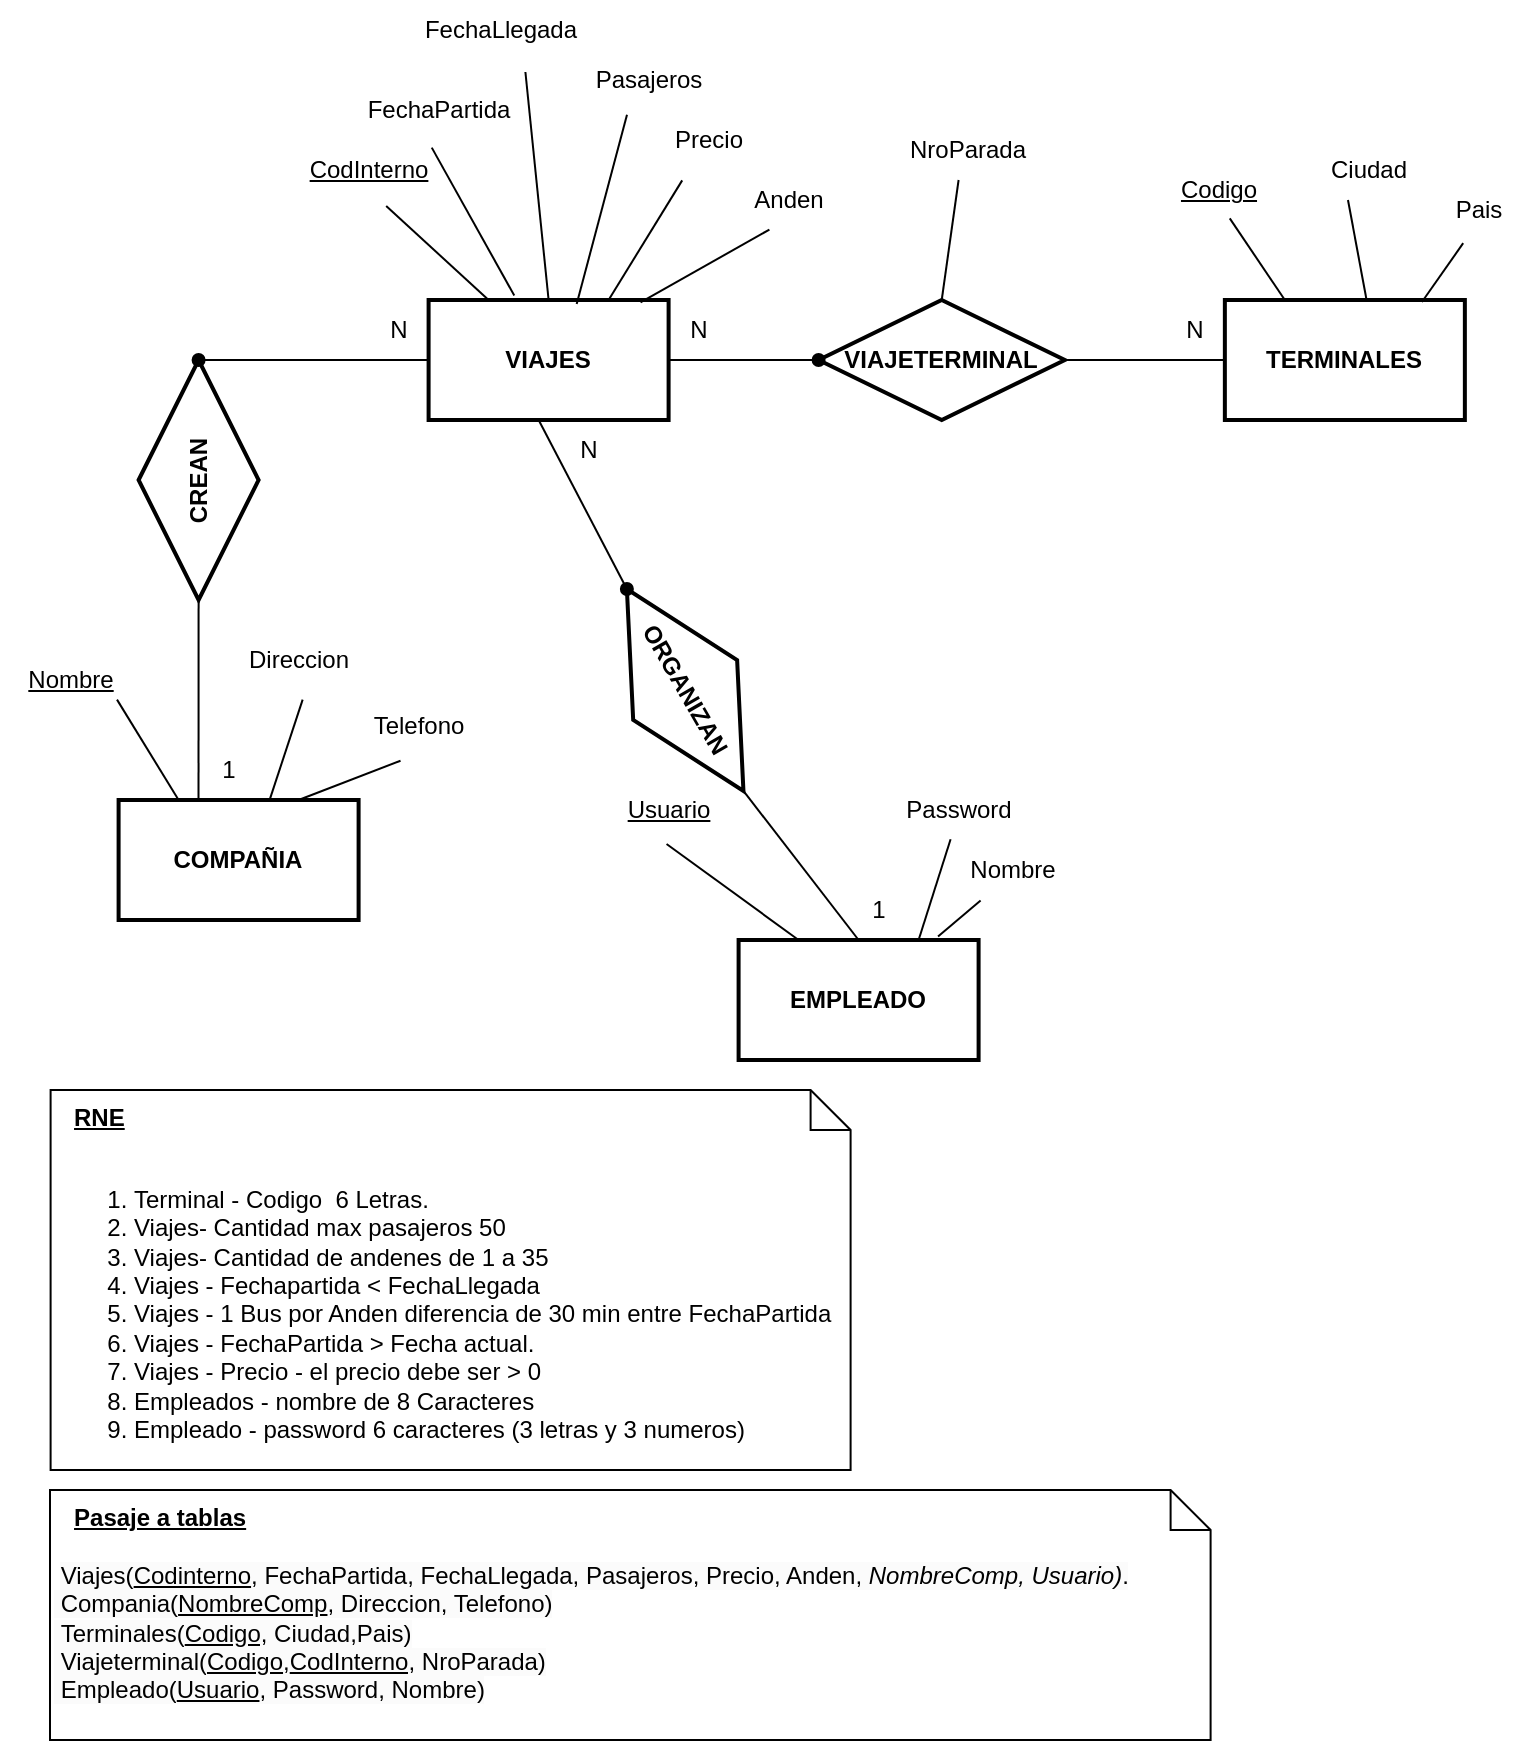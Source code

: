 <mxfile version="20.3.0" type="device"><diagram id="Hgpw1kAGe3o8srYHGhjJ" name="Página-1"><mxGraphModel dx="4600" dy="1823" grid="1" gridSize="10" guides="1" tooltips="1" connect="1" arrows="1" fold="1" page="1" pageScale="1" pageWidth="827" pageHeight="1169" math="0" shadow="0"><root><mxCell id="0"/><mxCell id="1" parent="0"/><mxCell id="GPDdU2bbfM0CnG8eZ2kh-1" value="VIAJES" style="whiteSpace=wrap;html=1;strokeWidth=2;fontStyle=1" parent="1" vertex="1"><mxGeometry x="-3089.7" y="-820" width="120" height="60" as="geometry"/></mxCell><mxCell id="GPDdU2bbfM0CnG8eZ2kh-2" value="&lt;u&gt;CodInterno&lt;/u&gt;" style="text;html=1;align=center;verticalAlign=middle;resizable=0;points=[];autosize=1;strokeColor=none;fillColor=none;" parent="1" vertex="1"><mxGeometry x="-3159.7" y="-900" width="80" height="30" as="geometry"/></mxCell><mxCell id="GPDdU2bbfM0CnG8eZ2kh-3" value="FechaPartida" style="text;html=1;align=center;verticalAlign=middle;resizable=0;points=[];autosize=1;strokeColor=none;fillColor=none;" parent="1" vertex="1"><mxGeometry x="-3129.7" y="-930" width="90" height="30" as="geometry"/></mxCell><mxCell id="GPDdU2bbfM0CnG8eZ2kh-4" value="FechaLlegada" style="text;html=1;align=center;verticalAlign=middle;resizable=0;points=[];autosize=1;strokeColor=none;fillColor=none;" parent="1" vertex="1"><mxGeometry x="-3103.7" y="-970" width="100" height="30" as="geometry"/></mxCell><mxCell id="GPDdU2bbfM0CnG8eZ2kh-5" value="Pasajeros" style="text;html=1;align=center;verticalAlign=middle;resizable=0;points=[];autosize=1;strokeColor=none;fillColor=none;" parent="1" vertex="1"><mxGeometry x="-3019.7" y="-945" width="80" height="30" as="geometry"/></mxCell><mxCell id="GPDdU2bbfM0CnG8eZ2kh-6" value="Precio" style="text;html=1;align=center;verticalAlign=middle;resizable=0;points=[];autosize=1;strokeColor=none;fillColor=none;" parent="1" vertex="1"><mxGeometry x="-2979.7" y="-915" width="60" height="30" as="geometry"/></mxCell><mxCell id="GPDdU2bbfM0CnG8eZ2kh-7" value="TERMINALES" style="rounded=0;whiteSpace=wrap;html=1;strokeWidth=2;fontStyle=1" parent="1" vertex="1"><mxGeometry x="-2691.57" y="-820" width="120" height="60" as="geometry"/></mxCell><mxCell id="GPDdU2bbfM0CnG8eZ2kh-8" value="&lt;u&gt;Codigo&lt;/u&gt;" style="text;html=1;align=center;verticalAlign=middle;resizable=0;points=[];autosize=1;strokeColor=none;fillColor=none;" parent="1" vertex="1"><mxGeometry x="-2724.7" y="-890" width="60" height="30" as="geometry"/></mxCell><mxCell id="GPDdU2bbfM0CnG8eZ2kh-9" value="EMPLEADO" style="whiteSpace=wrap;html=1;fontStyle=1;strokeWidth=2;" parent="1" vertex="1"><mxGeometry x="-2934.7" y="-500" width="120" height="60" as="geometry"/></mxCell><mxCell id="GPDdU2bbfM0CnG8eZ2kh-10" value="COMPAÑIA" style="whiteSpace=wrap;html=1;strokeWidth=2;fontStyle=1" parent="1" vertex="1"><mxGeometry x="-3244.7" y="-570" width="120" height="60" as="geometry"/></mxCell><mxCell id="GPDdU2bbfM0CnG8eZ2kh-11" value="&amp;nbsp; &amp;nbsp;&lt;b style=&quot;text-decoration-line: underline;&quot;&gt;RNE&lt;/b&gt;&lt;br&gt;&lt;br&gt;&lt;ol style=&quot;&quot;&gt;&lt;li style=&quot;&quot;&gt;Terminal - Codigo&amp;nbsp; 6 Letras.&lt;/li&gt;&lt;li style=&quot;&quot;&gt;Viajes- Cantidad max pasajeros 50&lt;/li&gt;&lt;li style=&quot;&quot;&gt;Viajes- Cantidad de andenes de 1 a 35&lt;/li&gt;&lt;li style=&quot;&quot;&gt;Viajes - Fechapartida &amp;lt; FechaLlegada&lt;/li&gt;&lt;li style=&quot;&quot;&gt;Viajes - 1 Bus por Anden diferencia de 30 min entre FechaPartida&lt;/li&gt;&lt;li style=&quot;&quot;&gt;Viajes - FechaPartida &amp;gt; Fecha actual.&lt;/li&gt;&lt;li&gt;Viajes - Precio - el precio debe ser &amp;gt; 0&lt;/li&gt;&lt;li style=&quot;&quot;&gt;Empleados - nombre de 8 Caracteres&lt;/li&gt;&lt;li style=&quot;&quot;&gt;Empleado - password 6 caracteres (3 letras y 3 numeros)&lt;/li&gt;&lt;/ol&gt;" style="shape=note;size=20;whiteSpace=wrap;html=1;fillStyle=auto;gradientColor=none;align=left;verticalAlign=top;" parent="1" vertex="1"><mxGeometry x="-3278.7" y="-425" width="400" height="190" as="geometry"/></mxCell><mxCell id="GPDdU2bbfM0CnG8eZ2kh-12" value="Ciudad" style="text;html=1;align=center;verticalAlign=middle;resizable=0;points=[];autosize=1;strokeColor=none;fillColor=none;" parent="1" vertex="1"><mxGeometry x="-2650" y="-900" width="60" height="30" as="geometry"/></mxCell><mxCell id="GPDdU2bbfM0CnG8eZ2kh-13" value="" style="endArrow=none;html=1;rounded=0;entryX=0.593;entryY=0.973;entryDx=0;entryDy=0;entryPerimeter=0;exitX=0.25;exitY=0;exitDx=0;exitDy=0;" parent="1" source="GPDdU2bbfM0CnG8eZ2kh-7" target="GPDdU2bbfM0CnG8eZ2kh-8" edge="1"><mxGeometry width="50" height="50" relative="1" as="geometry"><mxPoint x="-2654.7" y="-720" as="sourcePoint"/><mxPoint x="-2604.7" y="-770" as="targetPoint"/></mxGeometry></mxCell><mxCell id="GPDdU2bbfM0CnG8eZ2kh-14" value="" style="endArrow=none;html=1;rounded=0;exitX=0.591;exitY=0.006;exitDx=0;exitDy=0;exitPerimeter=0;" parent="1" source="GPDdU2bbfM0CnG8eZ2kh-7" edge="1"><mxGeometry width="50" height="50" relative="1" as="geometry"><mxPoint x="-2604.66" y="-810.42" as="sourcePoint"/><mxPoint x="-2630" y="-870" as="targetPoint"/></mxGeometry></mxCell><mxCell id="GPDdU2bbfM0CnG8eZ2kh-21" value="" style="endArrow=none;html=1;rounded=0;entryX=0.352;entryY=1.053;entryDx=0;entryDy=0;entryPerimeter=0;exitX=0.821;exitY=0.017;exitDx=0;exitDy=0;exitPerimeter=0;" parent="1" source="GPDdU2bbfM0CnG8eZ2kh-7" target="GPDdU2bbfM0CnG8eZ2kh-22" edge="1"><mxGeometry width="50" height="50" relative="1" as="geometry"><mxPoint x="-2533" y="-655" as="sourcePoint"/><mxPoint x="-2474.7" y="-720" as="targetPoint"/></mxGeometry></mxCell><mxCell id="GPDdU2bbfM0CnG8eZ2kh-22" value="Pais" style="text;html=1;align=center;verticalAlign=middle;resizable=0;points=[];autosize=1;strokeColor=none;fillColor=none;" parent="1" vertex="1"><mxGeometry x="-2590" y="-880" width="50" height="30" as="geometry"/></mxCell><mxCell id="GPDdU2bbfM0CnG8eZ2kh-23" value="Direccion" style="text;html=1;align=center;verticalAlign=middle;resizable=0;points=[];autosize=1;strokeColor=none;fillColor=none;" parent="1" vertex="1"><mxGeometry x="-3189.7" y="-655" width="70" height="30" as="geometry"/></mxCell><mxCell id="GPDdU2bbfM0CnG8eZ2kh-24" value="Telefono" style="text;html=1;align=center;verticalAlign=middle;resizable=0;points=[];autosize=1;strokeColor=none;fillColor=none;" parent="1" vertex="1"><mxGeometry x="-3129.7" y="-621.72" width="70" height="30" as="geometry"/></mxCell><mxCell id="GPDdU2bbfM0CnG8eZ2kh-25" value="" style="endArrow=none;html=1;rounded=0;exitX=0.25;exitY=0;exitDx=0;exitDy=0;entryX=0.492;entryY=1.051;entryDx=0;entryDy=0;entryPerimeter=0;" parent="1" source="GPDdU2bbfM0CnG8eZ2kh-10" edge="1"><mxGeometry width="50" height="50" relative="1" as="geometry"><mxPoint x="-3524.7" y="-825" as="sourcePoint"/><mxPoint x="-3245.5" y="-620.19" as="targetPoint"/></mxGeometry></mxCell><mxCell id="GPDdU2bbfM0CnG8eZ2kh-26" value="" style="endArrow=none;html=1;rounded=0;entryX=0.529;entryY=1.16;entryDx=0;entryDy=0;entryPerimeter=0;exitX=0.629;exitY=0.001;exitDx=0;exitDy=0;exitPerimeter=0;" parent="1" source="GPDdU2bbfM0CnG8eZ2kh-10" target="GPDdU2bbfM0CnG8eZ2kh-23" edge="1"><mxGeometry width="50" height="50" relative="1" as="geometry"><mxPoint x="-3204.7" y="-560" as="sourcePoint"/><mxPoint x="-3267.11" y="-596.4" as="targetPoint"/></mxGeometry></mxCell><mxCell id="GPDdU2bbfM0CnG8eZ2kh-27" value="" style="endArrow=none;html=1;rounded=0;entryX=0.371;entryY=1.069;entryDx=0;entryDy=0;entryPerimeter=0;exitX=0.75;exitY=0;exitDx=0;exitDy=0;" parent="1" source="GPDdU2bbfM0CnG8eZ2kh-10" target="GPDdU2bbfM0CnG8eZ2kh-24" edge="1"><mxGeometry width="50" height="50" relative="1" as="geometry"><mxPoint x="-3186.34" y="-558.8" as="sourcePoint"/><mxPoint x="-3145.9" y="-597.99" as="targetPoint"/></mxGeometry></mxCell><mxCell id="GPDdU2bbfM0CnG8eZ2kh-28" value="" style="endArrow=none;html=1;rounded=0;entryX=0.61;entryY=1.1;entryDx=0;entryDy=0;entryPerimeter=0;exitX=0.25;exitY=0;exitDx=0;exitDy=0;" parent="1" source="GPDdU2bbfM0CnG8eZ2kh-1" target="GPDdU2bbfM0CnG8eZ2kh-2" edge="1"><mxGeometry width="50" height="50" relative="1" as="geometry"><mxPoint x="-2609.7" y="-730" as="sourcePoint"/><mxPoint x="-2621.27" y="-795.21" as="targetPoint"/></mxGeometry></mxCell><mxCell id="GPDdU2bbfM0CnG8eZ2kh-29" value="" style="endArrow=none;html=1;rounded=0;entryX=0.462;entryY=1.127;entryDx=0;entryDy=0;entryPerimeter=0;exitX=0.357;exitY=-0.037;exitDx=0;exitDy=0;exitPerimeter=0;" parent="1" source="GPDdU2bbfM0CnG8eZ2kh-1" target="GPDdU2bbfM0CnG8eZ2kh-3" edge="1"><mxGeometry width="50" height="50" relative="1" as="geometry"><mxPoint x="-3029.7" y="-820" as="sourcePoint"/><mxPoint x="-3120.9" y="-847" as="targetPoint"/></mxGeometry></mxCell><mxCell id="GPDdU2bbfM0CnG8eZ2kh-30" value="" style="endArrow=none;html=1;rounded=0;entryX=0.384;entryY=1.033;entryDx=0;entryDy=0;entryPerimeter=0;exitX=0.5;exitY=0;exitDx=0;exitDy=0;" parent="1" source="GPDdU2bbfM0CnG8eZ2kh-1" edge="1"><mxGeometry width="50" height="50" relative="1" as="geometry"><mxPoint x="-3016.86" y="-822.22" as="sourcePoint"/><mxPoint x="-3041.3" y="-934.01" as="targetPoint"/></mxGeometry></mxCell><mxCell id="GPDdU2bbfM0CnG8eZ2kh-31" value="" style="endArrow=none;html=1;rounded=0;entryX=0.365;entryY=1.08;entryDx=0;entryDy=0;entryPerimeter=0;exitX=0.617;exitY=0.033;exitDx=0;exitDy=0;exitPerimeter=0;" parent="1" source="GPDdU2bbfM0CnG8eZ2kh-1" target="GPDdU2bbfM0CnG8eZ2kh-5" edge="1"><mxGeometry width="50" height="50" relative="1" as="geometry"><mxPoint x="-2999.7" y="-820" as="sourcePoint"/><mxPoint x="-2991.3" y="-939.01" as="targetPoint"/></mxGeometry></mxCell><mxCell id="GPDdU2bbfM0CnG8eZ2kh-32" value="" style="endArrow=none;html=1;rounded=0;entryX=0.28;entryY=1.173;entryDx=0;entryDy=0;entryPerimeter=0;exitX=0.75;exitY=0;exitDx=0;exitDy=0;exitPerimeter=0;" parent="1" source="GPDdU2bbfM0CnG8eZ2kh-1" target="GPDdU2bbfM0CnG8eZ2kh-6" edge="1"><mxGeometry width="50" height="50" relative="1" as="geometry"><mxPoint x="-2976.06" y="-818.98" as="sourcePoint"/><mxPoint x="-2910.5" y="-892.6" as="targetPoint"/></mxGeometry></mxCell><mxCell id="GPDdU2bbfM0CnG8eZ2kh-33" value="Anden" style="text;html=1;align=center;verticalAlign=middle;resizable=0;points=[];autosize=1;strokeColor=none;fillColor=none;" parent="1" vertex="1"><mxGeometry x="-2939.7" y="-885" width="60" height="30" as="geometry"/></mxCell><mxCell id="GPDdU2bbfM0CnG8eZ2kh-34" value="" style="endArrow=none;html=1;rounded=0;entryX=0.34;entryY=0.993;entryDx=0;entryDy=0;entryPerimeter=0;exitX=0.883;exitY=0.02;exitDx=0;exitDy=0;exitPerimeter=0;" parent="1" source="GPDdU2bbfM0CnG8eZ2kh-1" target="GPDdU2bbfM0CnG8eZ2kh-33" edge="1"><mxGeometry width="50" height="50" relative="1" as="geometry"><mxPoint x="-2952.06" y="-819.82" as="sourcePoint"/><mxPoint x="-2922.9" y="-869.81" as="targetPoint"/></mxGeometry></mxCell><mxCell id="GPDdU2bbfM0CnG8eZ2kh-35" value="&lt;u&gt;Usuario&lt;/u&gt;" style="text;html=1;align=center;verticalAlign=middle;resizable=0;points=[];autosize=1;strokeColor=none;fillColor=none;" parent="1" vertex="1"><mxGeometry x="-2999.7" y="-580" width="60" height="30" as="geometry"/></mxCell><mxCell id="GPDdU2bbfM0CnG8eZ2kh-36" value="" style="endArrow=none;html=1;rounded=0;entryX=0.483;entryY=1.067;entryDx=0;entryDy=0;entryPerimeter=0;exitX=0.25;exitY=0;exitDx=0;exitDy=0;" parent="1" source="GPDdU2bbfM0CnG8eZ2kh-9" target="GPDdU2bbfM0CnG8eZ2kh-35" edge="1"><mxGeometry width="50" height="50" relative="1" as="geometry"><mxPoint x="-2894" y="-470" as="sourcePoint"/><mxPoint x="-2940.9" y="-659.5" as="targetPoint"/></mxGeometry></mxCell><mxCell id="GPDdU2bbfM0CnG8eZ2kh-37" value="Password" style="text;html=1;align=center;verticalAlign=middle;resizable=0;points=[];autosize=1;strokeColor=none;fillColor=none;" parent="1" vertex="1"><mxGeometry x="-2864.7" y="-580" width="80" height="30" as="geometry"/></mxCell><mxCell id="GPDdU2bbfM0CnG8eZ2kh-38" value="" style="endArrow=none;html=1;rounded=0;entryX=0.45;entryY=0.987;entryDx=0;entryDy=0;entryPerimeter=0;exitX=0.75;exitY=0;exitDx=0;exitDy=0;" parent="1" source="GPDdU2bbfM0CnG8eZ2kh-9" target="GPDdU2bbfM0CnG8eZ2kh-37" edge="1"><mxGeometry width="50" height="50" relative="1" as="geometry"><mxPoint x="-2883.7" y="-455" as="sourcePoint"/><mxPoint x="-2915.72" y="-482.99" as="targetPoint"/></mxGeometry></mxCell><mxCell id="GPDdU2bbfM0CnG8eZ2kh-39" value="Nombre" style="text;html=1;align=center;verticalAlign=middle;resizable=0;points=[];autosize=1;strokeColor=none;fillColor=none;" parent="1" vertex="1"><mxGeometry x="-2833.3" y="-550" width="70" height="30" as="geometry"/></mxCell><mxCell id="GPDdU2bbfM0CnG8eZ2kh-40" value="" style="endArrow=none;html=1;rounded=0;entryX=0.28;entryY=1.007;entryDx=0;entryDy=0;entryPerimeter=0;exitX=0.831;exitY=-0.03;exitDx=0;exitDy=0;exitPerimeter=0;" parent="1" source="GPDdU2bbfM0CnG8eZ2kh-9" target="GPDdU2bbfM0CnG8eZ2kh-39" edge="1"><mxGeometry width="50" height="50" relative="1" as="geometry"><mxPoint x="-2871.193" y="-455" as="sourcePoint"/><mxPoint x="-2873.7" y="-505.39" as="targetPoint"/></mxGeometry></mxCell><mxCell id="GPDdU2bbfM0CnG8eZ2kh-41" style="rounded=0;orthogonalLoop=1;jettySize=auto;html=1;exitX=0.5;exitY=0;exitDx=0;exitDy=0;endArrow=none;endFill=0;" parent="1" source="GPDdU2bbfM0CnG8eZ2kh-42" edge="1"><mxGeometry relative="1" as="geometry"><mxPoint x="-2824.7" y="-880" as="targetPoint"/></mxGeometry></mxCell><mxCell id="GPDdU2bbfM0CnG8eZ2kh-42" value="VIAJETERMINAL" style="rhombus;whiteSpace=wrap;html=1;fillStyle=auto;strokeWidth=2;gradientColor=none;fontStyle=1" parent="1" vertex="1"><mxGeometry x="-2894.7" y="-820" width="123.13" height="60" as="geometry"/></mxCell><mxCell id="GPDdU2bbfM0CnG8eZ2kh-43" value="" style="endArrow=none;html=1;rounded=0;exitX=1;exitY=0.5;exitDx=0;exitDy=0;entryX=0;entryY=0.5;entryDx=0;entryDy=0;" parent="1" source="GPDdU2bbfM0CnG8eZ2kh-42" target="GPDdU2bbfM0CnG8eZ2kh-7" edge="1"><mxGeometry width="50" height="50" relative="1" as="geometry"><mxPoint x="-2774.7" y="-630" as="sourcePoint"/><mxPoint x="-2624.7" y="-790" as="targetPoint"/></mxGeometry></mxCell><mxCell id="GPDdU2bbfM0CnG8eZ2kh-44" value="" style="endArrow=oval;html=1;rounded=0;exitX=1;exitY=0.5;exitDx=0;exitDy=0;endFill=1;" parent="1" source="GPDdU2bbfM0CnG8eZ2kh-1" edge="1"><mxGeometry width="50" height="50" relative="1" as="geometry"><mxPoint x="-2757.83" y="-780" as="sourcePoint"/><mxPoint x="-2894.7" y="-790" as="targetPoint"/></mxGeometry></mxCell><mxCell id="GPDdU2bbfM0CnG8eZ2kh-45" value="N" style="text;html=1;align=center;verticalAlign=middle;resizable=0;points=[];autosize=1;strokeColor=none;fillColor=none;" parent="1" vertex="1"><mxGeometry x="-2969.7" y="-820" width="30" height="30" as="geometry"/></mxCell><mxCell id="GPDdU2bbfM0CnG8eZ2kh-46" value="N" style="text;html=1;align=center;verticalAlign=middle;resizable=0;points=[];autosize=1;strokeColor=none;fillColor=none;" parent="1" vertex="1"><mxGeometry x="-2721.57" y="-820" width="30" height="30" as="geometry"/></mxCell><mxCell id="GPDdU2bbfM0CnG8eZ2kh-47" value="CREAN" style="rhombus;whiteSpace=wrap;html=1;fillStyle=auto;strokeWidth=2;gradientColor=none;fontStyle=1;rotation=-90;" parent="1" vertex="1"><mxGeometry x="-3264.7" y="-760" width="120" height="60" as="geometry"/></mxCell><mxCell id="GPDdU2bbfM0CnG8eZ2kh-48" value="" style="endArrow=none;html=1;rounded=0;entryX=0;entryY=0.5;entryDx=0;entryDy=0;exitX=0.333;exitY=0.015;exitDx=0;exitDy=0;exitPerimeter=0;" parent="1" source="GPDdU2bbfM0CnG8eZ2kh-10" target="GPDdU2bbfM0CnG8eZ2kh-47" edge="1"><mxGeometry width="50" height="50" relative="1" as="geometry"><mxPoint x="-3344.7" y="-790" as="sourcePoint"/><mxPoint x="-3224.7" y="-650" as="targetPoint"/></mxGeometry></mxCell><mxCell id="GPDdU2bbfM0CnG8eZ2kh-49" value="" style="endArrow=none;html=1;rounded=0;entryX=0;entryY=0.5;entryDx=0;entryDy=0;startArrow=oval;startFill=1;exitX=1;exitY=0.5;exitDx=0;exitDy=0;" parent="1" source="GPDdU2bbfM0CnG8eZ2kh-47" target="GPDdU2bbfM0CnG8eZ2kh-1" edge="1"><mxGeometry width="50" height="50" relative="1" as="geometry"><mxPoint x="-3194.7" y="-790" as="sourcePoint"/><mxPoint x="-3266.26" y="-780" as="targetPoint"/></mxGeometry></mxCell><mxCell id="GPDdU2bbfM0CnG8eZ2kh-50" value="N" style="text;html=1;align=center;verticalAlign=middle;resizable=0;points=[];autosize=1;strokeColor=none;fillColor=none;" parent="1" vertex="1"><mxGeometry x="-3119.7" y="-820" width="30" height="30" as="geometry"/></mxCell><mxCell id="GPDdU2bbfM0CnG8eZ2kh-51" value="1" style="text;html=1;align=center;verticalAlign=middle;resizable=0;points=[];autosize=1;strokeColor=none;fillColor=none;" parent="1" vertex="1"><mxGeometry x="-3204.7" y="-600" width="30" height="30" as="geometry"/></mxCell><mxCell id="GPDdU2bbfM0CnG8eZ2kh-52" value="ORGANIZAN" style="rhombus;whiteSpace=wrap;html=1;fillStyle=auto;strokeWidth=2;gradientColor=none;rotation=60;fontStyle=1" parent="1" vertex="1"><mxGeometry x="-3019.7" y="-655" width="116.56" height="60" as="geometry"/></mxCell><mxCell id="GPDdU2bbfM0CnG8eZ2kh-53" value="" style="endArrow=none;html=1;rounded=0;entryX=0.458;entryY=0.998;entryDx=0;entryDy=0;startArrow=oval;startFill=1;exitX=0;exitY=0.5;exitDx=0;exitDy=0;entryPerimeter=0;" parent="1" source="GPDdU2bbfM0CnG8eZ2kh-52" target="GPDdU2bbfM0CnG8eZ2kh-1" edge="1"><mxGeometry width="50" height="50" relative="1" as="geometry"><mxPoint x="-2954.7" y="-680" as="sourcePoint"/><mxPoint x="-3266.26" y="-780" as="targetPoint"/></mxGeometry></mxCell><mxCell id="GPDdU2bbfM0CnG8eZ2kh-54" value="" style="endArrow=none;html=1;rounded=0;entryX=1;entryY=0.5;entryDx=0;entryDy=0;exitX=0.5;exitY=0;exitDx=0;exitDy=0;" parent="1" source="GPDdU2bbfM0CnG8eZ2kh-9" target="GPDdU2bbfM0CnG8eZ2kh-52" edge="1"><mxGeometry width="50" height="50" relative="1" as="geometry"><mxPoint x="-2899.695" y="-691.565" as="sourcePoint"/><mxPoint x="-2901.26" y="-750" as="targetPoint"/></mxGeometry></mxCell><mxCell id="GPDdU2bbfM0CnG8eZ2kh-55" value="1" style="text;html=1;align=center;verticalAlign=middle;resizable=0;points=[];autosize=1;strokeColor=none;fillColor=none;" parent="1" vertex="1"><mxGeometry x="-2879.7" y="-530" width="30" height="30" as="geometry"/></mxCell><mxCell id="GPDdU2bbfM0CnG8eZ2kh-56" value="N" style="text;html=1;align=center;verticalAlign=middle;resizable=0;points=[];autosize=1;strokeColor=none;fillColor=none;" parent="1" vertex="1"><mxGeometry x="-3024.7" y="-760" width="30" height="30" as="geometry"/></mxCell><mxCell id="GPDdU2bbfM0CnG8eZ2kh-57" value="&amp;nbsp; &amp;nbsp;&lt;u style=&quot;font-weight: bold;&quot;&gt;Pasaje a tablas&lt;/u&gt;&lt;br&gt;&lt;br&gt;&amp;nbsp;&lt;span style=&quot;background-color: rgb(251, 251, 251);&quot;&gt;Viajes(&lt;/span&gt;&lt;u style=&quot;background-color: rgb(251, 251, 251);&quot;&gt;Codinterno&lt;/u&gt;&lt;span style=&quot;background-color: rgb(251, 251, 251);&quot;&gt;, FechaPartida, FechaLlegada, Pasajeros, Precio, Anden,&amp;nbsp;&lt;/span&gt;&lt;i style=&quot;background-color: rgb(251, 251, 251);&quot;&gt;NombreComp, Usuario)&lt;/i&gt;&lt;span style=&quot;background-color: rgb(251, 251, 251);&quot;&gt;.&lt;/span&gt;&lt;br style=&quot;background-color: rgb(251, 251, 251);&quot;&gt;&lt;span style=&quot;background-color: rgb(251, 251, 251);&quot;&gt;&lt;/span&gt;&lt;span style=&quot;background-color: rgb(251, 251, 251);&quot;&gt;&amp;nbsp;Compania(&lt;/span&gt;&lt;u style=&quot;background-color: rgb(251, 251, 251);&quot;&gt;NombreComp&lt;/u&gt;&lt;span style=&quot;background-color: rgb(251, 251, 251);&quot;&gt;, Direccion, Telefono)&lt;/span&gt;&lt;br style=&quot;background-color: rgb(251, 251, 251);&quot;&gt;&lt;span style=&quot;background-color: rgb(251, 251, 251);&quot;&gt;&lt;/span&gt;&lt;span style=&quot;background-color: rgb(251, 251, 251);&quot;&gt;&amp;nbsp;Terminales(&lt;/span&gt;&lt;u style=&quot;background-color: rgb(251, 251, 251);&quot;&gt;Codigo&lt;/u&gt;&lt;span style=&quot;background-color: rgb(251, 251, 251);&quot;&gt;, Ciudad&lt;/span&gt;&lt;span style=&quot;background-color: rgb(251, 251, 251);&quot;&gt;,Pais&lt;/span&gt;&lt;span style=&quot;background-color: rgb(251, 251, 251);&quot;&gt;)&lt;/span&gt;&lt;br style=&quot;background-color: rgb(251, 251, 251);&quot;&gt;&lt;span style=&quot;background-color: rgb(251, 251, 251);&quot;&gt;&lt;/span&gt;&lt;span style=&quot;background-color: rgb(251, 251, 251);&quot;&gt;&amp;nbsp;Viajeterminal(&lt;/span&gt;&lt;u style=&quot;background-color: rgb(251, 251, 251);&quot;&gt;Codigo&lt;/u&gt;&lt;span style=&quot;background-color: rgb(251, 251, 251);&quot;&gt;,&lt;/span&gt;&lt;u style=&quot;background-color: rgb(251, 251, 251); text-align: center;&quot;&gt;CodInterno&lt;/u&gt;&lt;span style=&quot;background-color: rgb(251, 251, 251);&quot;&gt;, NroParada)&lt;/span&gt;&lt;br style=&quot;background-color: rgb(251, 251, 251);&quot;&gt;&lt;span style=&quot;background-color: rgb(251, 251, 251);&quot;&gt;&lt;/span&gt;&lt;span style=&quot;background-color: rgb(251, 251, 251);&quot;&gt;&amp;nbsp;Empleado(&lt;/span&gt;&lt;u style=&quot;background-color: rgb(251, 251, 251);&quot;&gt;Usuario&lt;/u&gt;&lt;span style=&quot;background-color: rgb(251, 251, 251);&quot;&gt;, Password, Nombre)&lt;/span&gt;" style="shape=note;size=20;whiteSpace=wrap;html=1;fillStyle=auto;gradientColor=none;align=left;verticalAlign=top;" parent="1" vertex="1"><mxGeometry x="-3279" y="-225" width="580.3" height="125" as="geometry"/></mxCell><mxCell id="GPDdU2bbfM0CnG8eZ2kh-58" value="NroParada" style="text;html=1;strokeColor=none;fillColor=none;align=center;verticalAlign=middle;whiteSpace=wrap;rounded=0;" parent="1" vertex="1"><mxGeometry x="-2849.7" y="-910" width="60" height="30" as="geometry"/></mxCell><mxCell id="q6xyaAhh3dytCswh00Su-1" value="&lt;u&gt;Nombre&lt;/u&gt;" style="text;html=1;align=center;verticalAlign=middle;resizable=0;points=[];autosize=1;strokeColor=none;fillColor=none;" parent="1" vertex="1"><mxGeometry x="-3304" y="-645" width="70" height="30" as="geometry"/></mxCell></root></mxGraphModel></diagram></mxfile>